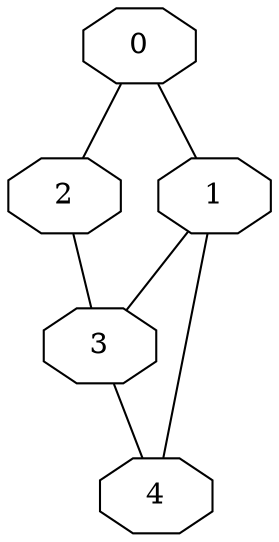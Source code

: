 graph G {
  0[shape = octagon]
  1[shape = octagon]
  2[shape = octagon]
  3[shape = octagon]
  4[shape = octagon]
  "0"--"1";
  "0"--"2";
  "1"--"3";
  "1"--"4";
  "2"--"3";
  "3"--"4";
}
